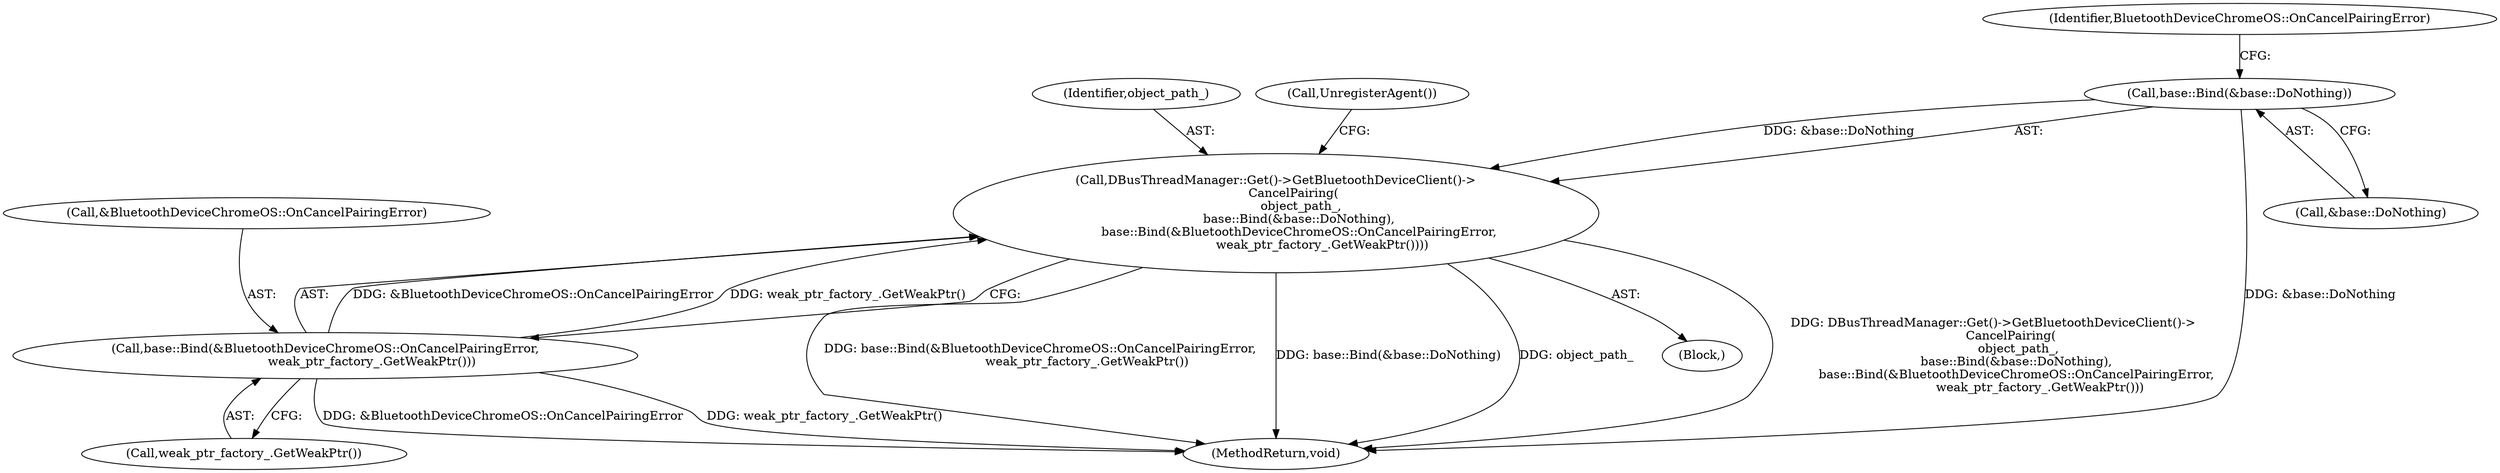 digraph "0_Chrome_d358f57009b85fb7440208afa5ba87636b491889_5@API" {
"1000107" [label="(Call,DBusThreadManager::Get()->GetBluetoothDeviceClient()->\n         CancelPairing(\n             object_path_,\n            base::Bind(&base::DoNothing),\n            base::Bind(&BluetoothDeviceChromeOS::OnCancelPairingError,\n                        weak_ptr_factory_.GetWeakPtr())))"];
"1000109" [label="(Call,base::Bind(&base::DoNothing))"];
"1000112" [label="(Call,base::Bind(&BluetoothDeviceChromeOS::OnCancelPairingError,\n                        weak_ptr_factory_.GetWeakPtr()))"];
"1000110" [label="(Call,&base::DoNothing)"];
"1000106" [label="(Block,)"];
"1000114" [label="(Identifier,BluetoothDeviceChromeOS::OnCancelPairingError)"];
"1000117" [label="(MethodReturn,void)"];
"1000116" [label="(Call,UnregisterAgent())"];
"1000115" [label="(Call,weak_ptr_factory_.GetWeakPtr())"];
"1000108" [label="(Identifier,object_path_)"];
"1000113" [label="(Call,&BluetoothDeviceChromeOS::OnCancelPairingError)"];
"1000112" [label="(Call,base::Bind(&BluetoothDeviceChromeOS::OnCancelPairingError,\n                        weak_ptr_factory_.GetWeakPtr()))"];
"1000109" [label="(Call,base::Bind(&base::DoNothing))"];
"1000107" [label="(Call,DBusThreadManager::Get()->GetBluetoothDeviceClient()->\n         CancelPairing(\n             object_path_,\n            base::Bind(&base::DoNothing),\n            base::Bind(&BluetoothDeviceChromeOS::OnCancelPairingError,\n                        weak_ptr_factory_.GetWeakPtr())))"];
"1000107" -> "1000106"  [label="AST: "];
"1000107" -> "1000112"  [label="CFG: "];
"1000108" -> "1000107"  [label="AST: "];
"1000109" -> "1000107"  [label="AST: "];
"1000112" -> "1000107"  [label="AST: "];
"1000116" -> "1000107"  [label="CFG: "];
"1000107" -> "1000117"  [label="DDG: object_path_"];
"1000107" -> "1000117"  [label="DDG: DBusThreadManager::Get()->GetBluetoothDeviceClient()->\n         CancelPairing(\n             object_path_,\n            base::Bind(&base::DoNothing),\n            base::Bind(&BluetoothDeviceChromeOS::OnCancelPairingError,\n                        weak_ptr_factory_.GetWeakPtr()))"];
"1000107" -> "1000117"  [label="DDG: base::Bind(&BluetoothDeviceChromeOS::OnCancelPairingError,\n                        weak_ptr_factory_.GetWeakPtr())"];
"1000107" -> "1000117"  [label="DDG: base::Bind(&base::DoNothing)"];
"1000109" -> "1000107"  [label="DDG: &base::DoNothing"];
"1000112" -> "1000107"  [label="DDG: &BluetoothDeviceChromeOS::OnCancelPairingError"];
"1000112" -> "1000107"  [label="DDG: weak_ptr_factory_.GetWeakPtr()"];
"1000109" -> "1000110"  [label="CFG: "];
"1000110" -> "1000109"  [label="AST: "];
"1000114" -> "1000109"  [label="CFG: "];
"1000109" -> "1000117"  [label="DDG: &base::DoNothing"];
"1000112" -> "1000115"  [label="CFG: "];
"1000113" -> "1000112"  [label="AST: "];
"1000115" -> "1000112"  [label="AST: "];
"1000112" -> "1000117"  [label="DDG: weak_ptr_factory_.GetWeakPtr()"];
"1000112" -> "1000117"  [label="DDG: &BluetoothDeviceChromeOS::OnCancelPairingError"];
}
